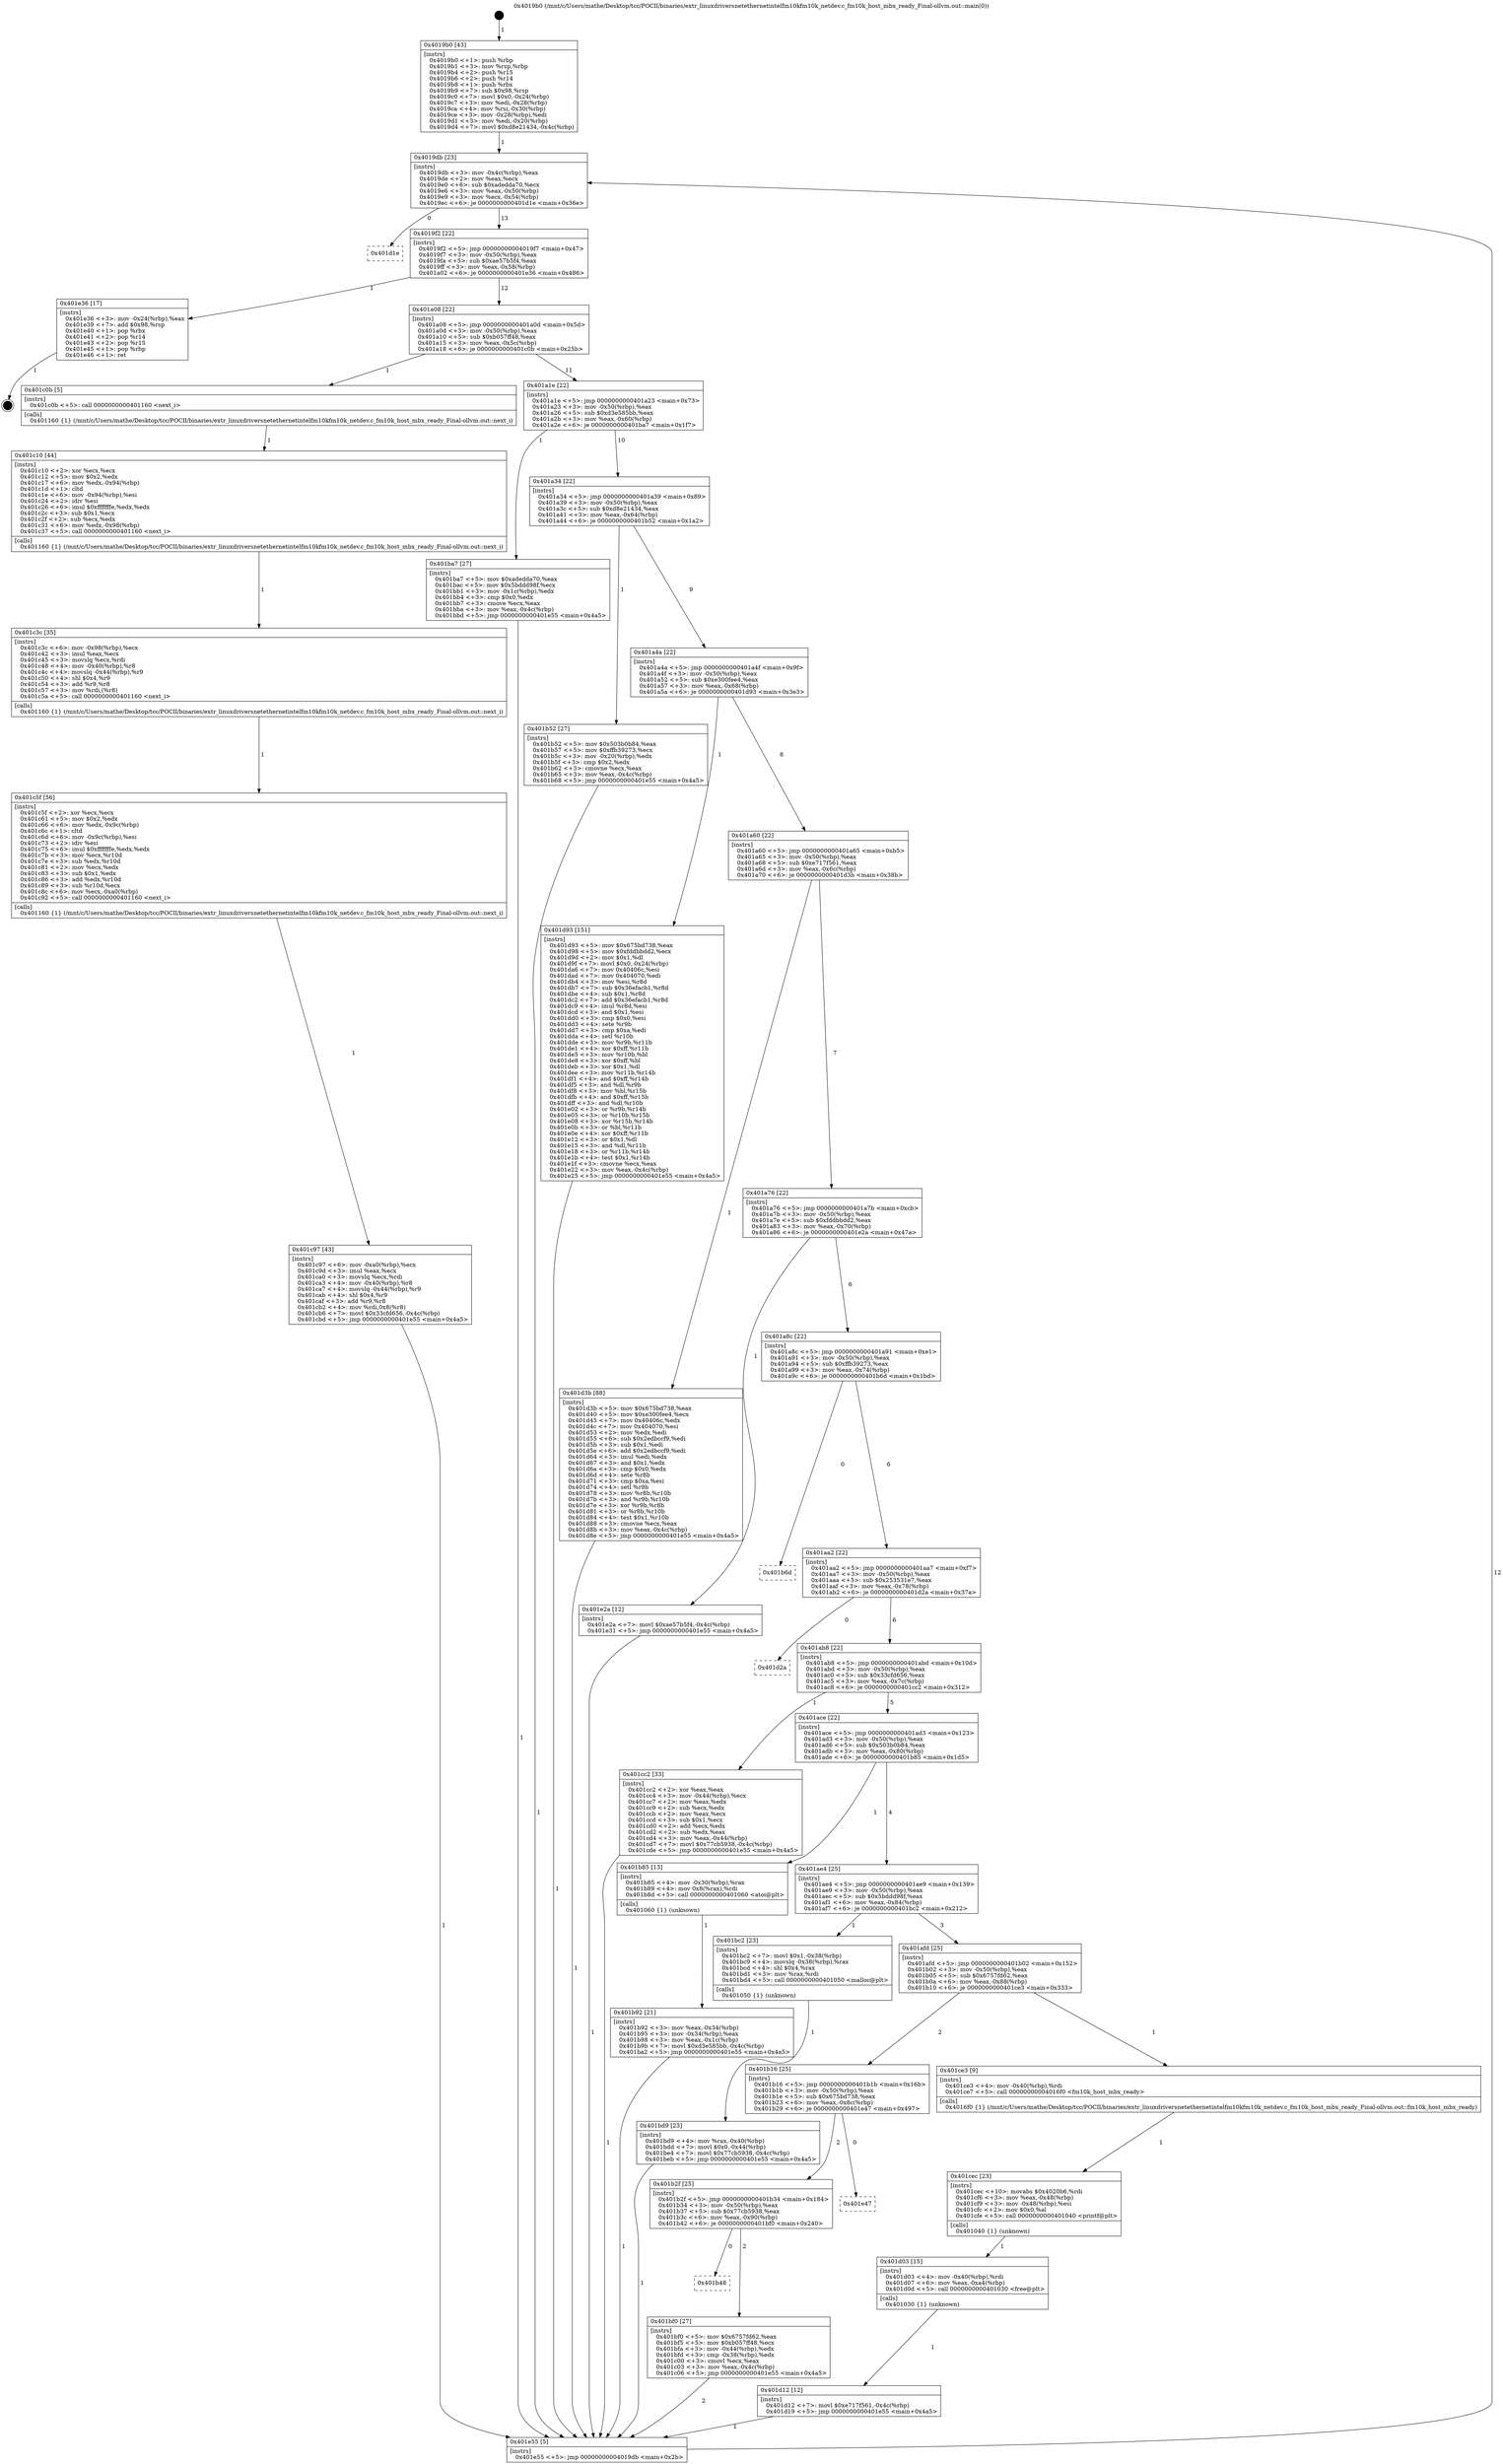 digraph "0x4019b0" {
  label = "0x4019b0 (/mnt/c/Users/mathe/Desktop/tcc/POCII/binaries/extr_linuxdriversnetethernetintelfm10kfm10k_netdev.c_fm10k_host_mbx_ready_Final-ollvm.out::main(0))"
  labelloc = "t"
  node[shape=record]

  Entry [label="",width=0.3,height=0.3,shape=circle,fillcolor=black,style=filled]
  "0x4019db" [label="{
     0x4019db [23]\l
     | [instrs]\l
     &nbsp;&nbsp;0x4019db \<+3\>: mov -0x4c(%rbp),%eax\l
     &nbsp;&nbsp;0x4019de \<+2\>: mov %eax,%ecx\l
     &nbsp;&nbsp;0x4019e0 \<+6\>: sub $0xadedda70,%ecx\l
     &nbsp;&nbsp;0x4019e6 \<+3\>: mov %eax,-0x50(%rbp)\l
     &nbsp;&nbsp;0x4019e9 \<+3\>: mov %ecx,-0x54(%rbp)\l
     &nbsp;&nbsp;0x4019ec \<+6\>: je 0000000000401d1e \<main+0x36e\>\l
  }"]
  "0x401d1e" [label="{
     0x401d1e\l
  }", style=dashed]
  "0x4019f2" [label="{
     0x4019f2 [22]\l
     | [instrs]\l
     &nbsp;&nbsp;0x4019f2 \<+5\>: jmp 00000000004019f7 \<main+0x47\>\l
     &nbsp;&nbsp;0x4019f7 \<+3\>: mov -0x50(%rbp),%eax\l
     &nbsp;&nbsp;0x4019fa \<+5\>: sub $0xae57b5f4,%eax\l
     &nbsp;&nbsp;0x4019ff \<+3\>: mov %eax,-0x58(%rbp)\l
     &nbsp;&nbsp;0x401a02 \<+6\>: je 0000000000401e36 \<main+0x486\>\l
  }"]
  Exit [label="",width=0.3,height=0.3,shape=circle,fillcolor=black,style=filled,peripheries=2]
  "0x401e36" [label="{
     0x401e36 [17]\l
     | [instrs]\l
     &nbsp;&nbsp;0x401e36 \<+3\>: mov -0x24(%rbp),%eax\l
     &nbsp;&nbsp;0x401e39 \<+7\>: add $0x98,%rsp\l
     &nbsp;&nbsp;0x401e40 \<+1\>: pop %rbx\l
     &nbsp;&nbsp;0x401e41 \<+2\>: pop %r14\l
     &nbsp;&nbsp;0x401e43 \<+2\>: pop %r15\l
     &nbsp;&nbsp;0x401e45 \<+1\>: pop %rbp\l
     &nbsp;&nbsp;0x401e46 \<+1\>: ret\l
  }"]
  "0x401a08" [label="{
     0x401a08 [22]\l
     | [instrs]\l
     &nbsp;&nbsp;0x401a08 \<+5\>: jmp 0000000000401a0d \<main+0x5d\>\l
     &nbsp;&nbsp;0x401a0d \<+3\>: mov -0x50(%rbp),%eax\l
     &nbsp;&nbsp;0x401a10 \<+5\>: sub $0xb057ff48,%eax\l
     &nbsp;&nbsp;0x401a15 \<+3\>: mov %eax,-0x5c(%rbp)\l
     &nbsp;&nbsp;0x401a18 \<+6\>: je 0000000000401c0b \<main+0x25b\>\l
  }"]
  "0x401d12" [label="{
     0x401d12 [12]\l
     | [instrs]\l
     &nbsp;&nbsp;0x401d12 \<+7\>: movl $0xe717f561,-0x4c(%rbp)\l
     &nbsp;&nbsp;0x401d19 \<+5\>: jmp 0000000000401e55 \<main+0x4a5\>\l
  }"]
  "0x401c0b" [label="{
     0x401c0b [5]\l
     | [instrs]\l
     &nbsp;&nbsp;0x401c0b \<+5\>: call 0000000000401160 \<next_i\>\l
     | [calls]\l
     &nbsp;&nbsp;0x401160 \{1\} (/mnt/c/Users/mathe/Desktop/tcc/POCII/binaries/extr_linuxdriversnetethernetintelfm10kfm10k_netdev.c_fm10k_host_mbx_ready_Final-ollvm.out::next_i)\l
  }"]
  "0x401a1e" [label="{
     0x401a1e [22]\l
     | [instrs]\l
     &nbsp;&nbsp;0x401a1e \<+5\>: jmp 0000000000401a23 \<main+0x73\>\l
     &nbsp;&nbsp;0x401a23 \<+3\>: mov -0x50(%rbp),%eax\l
     &nbsp;&nbsp;0x401a26 \<+5\>: sub $0xd3e585bb,%eax\l
     &nbsp;&nbsp;0x401a2b \<+3\>: mov %eax,-0x60(%rbp)\l
     &nbsp;&nbsp;0x401a2e \<+6\>: je 0000000000401ba7 \<main+0x1f7\>\l
  }"]
  "0x401d03" [label="{
     0x401d03 [15]\l
     | [instrs]\l
     &nbsp;&nbsp;0x401d03 \<+4\>: mov -0x40(%rbp),%rdi\l
     &nbsp;&nbsp;0x401d07 \<+6\>: mov %eax,-0xa4(%rbp)\l
     &nbsp;&nbsp;0x401d0d \<+5\>: call 0000000000401030 \<free@plt\>\l
     | [calls]\l
     &nbsp;&nbsp;0x401030 \{1\} (unknown)\l
  }"]
  "0x401ba7" [label="{
     0x401ba7 [27]\l
     | [instrs]\l
     &nbsp;&nbsp;0x401ba7 \<+5\>: mov $0xadedda70,%eax\l
     &nbsp;&nbsp;0x401bac \<+5\>: mov $0x5bddd98f,%ecx\l
     &nbsp;&nbsp;0x401bb1 \<+3\>: mov -0x1c(%rbp),%edx\l
     &nbsp;&nbsp;0x401bb4 \<+3\>: cmp $0x0,%edx\l
     &nbsp;&nbsp;0x401bb7 \<+3\>: cmove %ecx,%eax\l
     &nbsp;&nbsp;0x401bba \<+3\>: mov %eax,-0x4c(%rbp)\l
     &nbsp;&nbsp;0x401bbd \<+5\>: jmp 0000000000401e55 \<main+0x4a5\>\l
  }"]
  "0x401a34" [label="{
     0x401a34 [22]\l
     | [instrs]\l
     &nbsp;&nbsp;0x401a34 \<+5\>: jmp 0000000000401a39 \<main+0x89\>\l
     &nbsp;&nbsp;0x401a39 \<+3\>: mov -0x50(%rbp),%eax\l
     &nbsp;&nbsp;0x401a3c \<+5\>: sub $0xd8e21434,%eax\l
     &nbsp;&nbsp;0x401a41 \<+3\>: mov %eax,-0x64(%rbp)\l
     &nbsp;&nbsp;0x401a44 \<+6\>: je 0000000000401b52 \<main+0x1a2\>\l
  }"]
  "0x401cec" [label="{
     0x401cec [23]\l
     | [instrs]\l
     &nbsp;&nbsp;0x401cec \<+10\>: movabs $0x4020b6,%rdi\l
     &nbsp;&nbsp;0x401cf6 \<+3\>: mov %eax,-0x48(%rbp)\l
     &nbsp;&nbsp;0x401cf9 \<+3\>: mov -0x48(%rbp),%esi\l
     &nbsp;&nbsp;0x401cfc \<+2\>: mov $0x0,%al\l
     &nbsp;&nbsp;0x401cfe \<+5\>: call 0000000000401040 \<printf@plt\>\l
     | [calls]\l
     &nbsp;&nbsp;0x401040 \{1\} (unknown)\l
  }"]
  "0x401b52" [label="{
     0x401b52 [27]\l
     | [instrs]\l
     &nbsp;&nbsp;0x401b52 \<+5\>: mov $0x503b0b84,%eax\l
     &nbsp;&nbsp;0x401b57 \<+5\>: mov $0xffb39273,%ecx\l
     &nbsp;&nbsp;0x401b5c \<+3\>: mov -0x20(%rbp),%edx\l
     &nbsp;&nbsp;0x401b5f \<+3\>: cmp $0x2,%edx\l
     &nbsp;&nbsp;0x401b62 \<+3\>: cmovne %ecx,%eax\l
     &nbsp;&nbsp;0x401b65 \<+3\>: mov %eax,-0x4c(%rbp)\l
     &nbsp;&nbsp;0x401b68 \<+5\>: jmp 0000000000401e55 \<main+0x4a5\>\l
  }"]
  "0x401a4a" [label="{
     0x401a4a [22]\l
     | [instrs]\l
     &nbsp;&nbsp;0x401a4a \<+5\>: jmp 0000000000401a4f \<main+0x9f\>\l
     &nbsp;&nbsp;0x401a4f \<+3\>: mov -0x50(%rbp),%eax\l
     &nbsp;&nbsp;0x401a52 \<+5\>: sub $0xe300fee4,%eax\l
     &nbsp;&nbsp;0x401a57 \<+3\>: mov %eax,-0x68(%rbp)\l
     &nbsp;&nbsp;0x401a5a \<+6\>: je 0000000000401d93 \<main+0x3e3\>\l
  }"]
  "0x401e55" [label="{
     0x401e55 [5]\l
     | [instrs]\l
     &nbsp;&nbsp;0x401e55 \<+5\>: jmp 00000000004019db \<main+0x2b\>\l
  }"]
  "0x4019b0" [label="{
     0x4019b0 [43]\l
     | [instrs]\l
     &nbsp;&nbsp;0x4019b0 \<+1\>: push %rbp\l
     &nbsp;&nbsp;0x4019b1 \<+3\>: mov %rsp,%rbp\l
     &nbsp;&nbsp;0x4019b4 \<+2\>: push %r15\l
     &nbsp;&nbsp;0x4019b6 \<+2\>: push %r14\l
     &nbsp;&nbsp;0x4019b8 \<+1\>: push %rbx\l
     &nbsp;&nbsp;0x4019b9 \<+7\>: sub $0x98,%rsp\l
     &nbsp;&nbsp;0x4019c0 \<+7\>: movl $0x0,-0x24(%rbp)\l
     &nbsp;&nbsp;0x4019c7 \<+3\>: mov %edi,-0x28(%rbp)\l
     &nbsp;&nbsp;0x4019ca \<+4\>: mov %rsi,-0x30(%rbp)\l
     &nbsp;&nbsp;0x4019ce \<+3\>: mov -0x28(%rbp),%edi\l
     &nbsp;&nbsp;0x4019d1 \<+3\>: mov %edi,-0x20(%rbp)\l
     &nbsp;&nbsp;0x4019d4 \<+7\>: movl $0xd8e21434,-0x4c(%rbp)\l
  }"]
  "0x401c97" [label="{
     0x401c97 [43]\l
     | [instrs]\l
     &nbsp;&nbsp;0x401c97 \<+6\>: mov -0xa0(%rbp),%ecx\l
     &nbsp;&nbsp;0x401c9d \<+3\>: imul %eax,%ecx\l
     &nbsp;&nbsp;0x401ca0 \<+3\>: movslq %ecx,%rdi\l
     &nbsp;&nbsp;0x401ca3 \<+4\>: mov -0x40(%rbp),%r8\l
     &nbsp;&nbsp;0x401ca7 \<+4\>: movslq -0x44(%rbp),%r9\l
     &nbsp;&nbsp;0x401cab \<+4\>: shl $0x4,%r9\l
     &nbsp;&nbsp;0x401caf \<+3\>: add %r9,%r8\l
     &nbsp;&nbsp;0x401cb2 \<+4\>: mov %rdi,0x8(%r8)\l
     &nbsp;&nbsp;0x401cb6 \<+7\>: movl $0x33cfd656,-0x4c(%rbp)\l
     &nbsp;&nbsp;0x401cbd \<+5\>: jmp 0000000000401e55 \<main+0x4a5\>\l
  }"]
  "0x401d93" [label="{
     0x401d93 [151]\l
     | [instrs]\l
     &nbsp;&nbsp;0x401d93 \<+5\>: mov $0x675bd738,%eax\l
     &nbsp;&nbsp;0x401d98 \<+5\>: mov $0xfddbbdd2,%ecx\l
     &nbsp;&nbsp;0x401d9d \<+2\>: mov $0x1,%dl\l
     &nbsp;&nbsp;0x401d9f \<+7\>: movl $0x0,-0x24(%rbp)\l
     &nbsp;&nbsp;0x401da6 \<+7\>: mov 0x40406c,%esi\l
     &nbsp;&nbsp;0x401dad \<+7\>: mov 0x404070,%edi\l
     &nbsp;&nbsp;0x401db4 \<+3\>: mov %esi,%r8d\l
     &nbsp;&nbsp;0x401db7 \<+7\>: sub $0x36efacb1,%r8d\l
     &nbsp;&nbsp;0x401dbe \<+4\>: sub $0x1,%r8d\l
     &nbsp;&nbsp;0x401dc2 \<+7\>: add $0x36efacb1,%r8d\l
     &nbsp;&nbsp;0x401dc9 \<+4\>: imul %r8d,%esi\l
     &nbsp;&nbsp;0x401dcd \<+3\>: and $0x1,%esi\l
     &nbsp;&nbsp;0x401dd0 \<+3\>: cmp $0x0,%esi\l
     &nbsp;&nbsp;0x401dd3 \<+4\>: sete %r9b\l
     &nbsp;&nbsp;0x401dd7 \<+3\>: cmp $0xa,%edi\l
     &nbsp;&nbsp;0x401dda \<+4\>: setl %r10b\l
     &nbsp;&nbsp;0x401dde \<+3\>: mov %r9b,%r11b\l
     &nbsp;&nbsp;0x401de1 \<+4\>: xor $0xff,%r11b\l
     &nbsp;&nbsp;0x401de5 \<+3\>: mov %r10b,%bl\l
     &nbsp;&nbsp;0x401de8 \<+3\>: xor $0xff,%bl\l
     &nbsp;&nbsp;0x401deb \<+3\>: xor $0x1,%dl\l
     &nbsp;&nbsp;0x401dee \<+3\>: mov %r11b,%r14b\l
     &nbsp;&nbsp;0x401df1 \<+4\>: and $0xff,%r14b\l
     &nbsp;&nbsp;0x401df5 \<+3\>: and %dl,%r9b\l
     &nbsp;&nbsp;0x401df8 \<+3\>: mov %bl,%r15b\l
     &nbsp;&nbsp;0x401dfb \<+4\>: and $0xff,%r15b\l
     &nbsp;&nbsp;0x401dff \<+3\>: and %dl,%r10b\l
     &nbsp;&nbsp;0x401e02 \<+3\>: or %r9b,%r14b\l
     &nbsp;&nbsp;0x401e05 \<+3\>: or %r10b,%r15b\l
     &nbsp;&nbsp;0x401e08 \<+3\>: xor %r15b,%r14b\l
     &nbsp;&nbsp;0x401e0b \<+3\>: or %bl,%r11b\l
     &nbsp;&nbsp;0x401e0e \<+4\>: xor $0xff,%r11b\l
     &nbsp;&nbsp;0x401e12 \<+3\>: or $0x1,%dl\l
     &nbsp;&nbsp;0x401e15 \<+3\>: and %dl,%r11b\l
     &nbsp;&nbsp;0x401e18 \<+3\>: or %r11b,%r14b\l
     &nbsp;&nbsp;0x401e1b \<+4\>: test $0x1,%r14b\l
     &nbsp;&nbsp;0x401e1f \<+3\>: cmovne %ecx,%eax\l
     &nbsp;&nbsp;0x401e22 \<+3\>: mov %eax,-0x4c(%rbp)\l
     &nbsp;&nbsp;0x401e25 \<+5\>: jmp 0000000000401e55 \<main+0x4a5\>\l
  }"]
  "0x401a60" [label="{
     0x401a60 [22]\l
     | [instrs]\l
     &nbsp;&nbsp;0x401a60 \<+5\>: jmp 0000000000401a65 \<main+0xb5\>\l
     &nbsp;&nbsp;0x401a65 \<+3\>: mov -0x50(%rbp),%eax\l
     &nbsp;&nbsp;0x401a68 \<+5\>: sub $0xe717f561,%eax\l
     &nbsp;&nbsp;0x401a6d \<+3\>: mov %eax,-0x6c(%rbp)\l
     &nbsp;&nbsp;0x401a70 \<+6\>: je 0000000000401d3b \<main+0x38b\>\l
  }"]
  "0x401c5f" [label="{
     0x401c5f [56]\l
     | [instrs]\l
     &nbsp;&nbsp;0x401c5f \<+2\>: xor %ecx,%ecx\l
     &nbsp;&nbsp;0x401c61 \<+5\>: mov $0x2,%edx\l
     &nbsp;&nbsp;0x401c66 \<+6\>: mov %edx,-0x9c(%rbp)\l
     &nbsp;&nbsp;0x401c6c \<+1\>: cltd\l
     &nbsp;&nbsp;0x401c6d \<+6\>: mov -0x9c(%rbp),%esi\l
     &nbsp;&nbsp;0x401c73 \<+2\>: idiv %esi\l
     &nbsp;&nbsp;0x401c75 \<+6\>: imul $0xfffffffe,%edx,%edx\l
     &nbsp;&nbsp;0x401c7b \<+3\>: mov %ecx,%r10d\l
     &nbsp;&nbsp;0x401c7e \<+3\>: sub %edx,%r10d\l
     &nbsp;&nbsp;0x401c81 \<+2\>: mov %ecx,%edx\l
     &nbsp;&nbsp;0x401c83 \<+3\>: sub $0x1,%edx\l
     &nbsp;&nbsp;0x401c86 \<+3\>: add %edx,%r10d\l
     &nbsp;&nbsp;0x401c89 \<+3\>: sub %r10d,%ecx\l
     &nbsp;&nbsp;0x401c8c \<+6\>: mov %ecx,-0xa0(%rbp)\l
     &nbsp;&nbsp;0x401c92 \<+5\>: call 0000000000401160 \<next_i\>\l
     | [calls]\l
     &nbsp;&nbsp;0x401160 \{1\} (/mnt/c/Users/mathe/Desktop/tcc/POCII/binaries/extr_linuxdriversnetethernetintelfm10kfm10k_netdev.c_fm10k_host_mbx_ready_Final-ollvm.out::next_i)\l
  }"]
  "0x401d3b" [label="{
     0x401d3b [88]\l
     | [instrs]\l
     &nbsp;&nbsp;0x401d3b \<+5\>: mov $0x675bd738,%eax\l
     &nbsp;&nbsp;0x401d40 \<+5\>: mov $0xe300fee4,%ecx\l
     &nbsp;&nbsp;0x401d45 \<+7\>: mov 0x40406c,%edx\l
     &nbsp;&nbsp;0x401d4c \<+7\>: mov 0x404070,%esi\l
     &nbsp;&nbsp;0x401d53 \<+2\>: mov %edx,%edi\l
     &nbsp;&nbsp;0x401d55 \<+6\>: sub $0x2edbccf9,%edi\l
     &nbsp;&nbsp;0x401d5b \<+3\>: sub $0x1,%edi\l
     &nbsp;&nbsp;0x401d5e \<+6\>: add $0x2edbccf9,%edi\l
     &nbsp;&nbsp;0x401d64 \<+3\>: imul %edi,%edx\l
     &nbsp;&nbsp;0x401d67 \<+3\>: and $0x1,%edx\l
     &nbsp;&nbsp;0x401d6a \<+3\>: cmp $0x0,%edx\l
     &nbsp;&nbsp;0x401d6d \<+4\>: sete %r8b\l
     &nbsp;&nbsp;0x401d71 \<+3\>: cmp $0xa,%esi\l
     &nbsp;&nbsp;0x401d74 \<+4\>: setl %r9b\l
     &nbsp;&nbsp;0x401d78 \<+3\>: mov %r8b,%r10b\l
     &nbsp;&nbsp;0x401d7b \<+3\>: and %r9b,%r10b\l
     &nbsp;&nbsp;0x401d7e \<+3\>: xor %r9b,%r8b\l
     &nbsp;&nbsp;0x401d81 \<+3\>: or %r8b,%r10b\l
     &nbsp;&nbsp;0x401d84 \<+4\>: test $0x1,%r10b\l
     &nbsp;&nbsp;0x401d88 \<+3\>: cmovne %ecx,%eax\l
     &nbsp;&nbsp;0x401d8b \<+3\>: mov %eax,-0x4c(%rbp)\l
     &nbsp;&nbsp;0x401d8e \<+5\>: jmp 0000000000401e55 \<main+0x4a5\>\l
  }"]
  "0x401a76" [label="{
     0x401a76 [22]\l
     | [instrs]\l
     &nbsp;&nbsp;0x401a76 \<+5\>: jmp 0000000000401a7b \<main+0xcb\>\l
     &nbsp;&nbsp;0x401a7b \<+3\>: mov -0x50(%rbp),%eax\l
     &nbsp;&nbsp;0x401a7e \<+5\>: sub $0xfddbbdd2,%eax\l
     &nbsp;&nbsp;0x401a83 \<+3\>: mov %eax,-0x70(%rbp)\l
     &nbsp;&nbsp;0x401a86 \<+6\>: je 0000000000401e2a \<main+0x47a\>\l
  }"]
  "0x401c3c" [label="{
     0x401c3c [35]\l
     | [instrs]\l
     &nbsp;&nbsp;0x401c3c \<+6\>: mov -0x98(%rbp),%ecx\l
     &nbsp;&nbsp;0x401c42 \<+3\>: imul %eax,%ecx\l
     &nbsp;&nbsp;0x401c45 \<+3\>: movslq %ecx,%rdi\l
     &nbsp;&nbsp;0x401c48 \<+4\>: mov -0x40(%rbp),%r8\l
     &nbsp;&nbsp;0x401c4c \<+4\>: movslq -0x44(%rbp),%r9\l
     &nbsp;&nbsp;0x401c50 \<+4\>: shl $0x4,%r9\l
     &nbsp;&nbsp;0x401c54 \<+3\>: add %r9,%r8\l
     &nbsp;&nbsp;0x401c57 \<+3\>: mov %rdi,(%r8)\l
     &nbsp;&nbsp;0x401c5a \<+5\>: call 0000000000401160 \<next_i\>\l
     | [calls]\l
     &nbsp;&nbsp;0x401160 \{1\} (/mnt/c/Users/mathe/Desktop/tcc/POCII/binaries/extr_linuxdriversnetethernetintelfm10kfm10k_netdev.c_fm10k_host_mbx_ready_Final-ollvm.out::next_i)\l
  }"]
  "0x401e2a" [label="{
     0x401e2a [12]\l
     | [instrs]\l
     &nbsp;&nbsp;0x401e2a \<+7\>: movl $0xae57b5f4,-0x4c(%rbp)\l
     &nbsp;&nbsp;0x401e31 \<+5\>: jmp 0000000000401e55 \<main+0x4a5\>\l
  }"]
  "0x401a8c" [label="{
     0x401a8c [22]\l
     | [instrs]\l
     &nbsp;&nbsp;0x401a8c \<+5\>: jmp 0000000000401a91 \<main+0xe1\>\l
     &nbsp;&nbsp;0x401a91 \<+3\>: mov -0x50(%rbp),%eax\l
     &nbsp;&nbsp;0x401a94 \<+5\>: sub $0xffb39273,%eax\l
     &nbsp;&nbsp;0x401a99 \<+3\>: mov %eax,-0x74(%rbp)\l
     &nbsp;&nbsp;0x401a9c \<+6\>: je 0000000000401b6d \<main+0x1bd\>\l
  }"]
  "0x401c10" [label="{
     0x401c10 [44]\l
     | [instrs]\l
     &nbsp;&nbsp;0x401c10 \<+2\>: xor %ecx,%ecx\l
     &nbsp;&nbsp;0x401c12 \<+5\>: mov $0x2,%edx\l
     &nbsp;&nbsp;0x401c17 \<+6\>: mov %edx,-0x94(%rbp)\l
     &nbsp;&nbsp;0x401c1d \<+1\>: cltd\l
     &nbsp;&nbsp;0x401c1e \<+6\>: mov -0x94(%rbp),%esi\l
     &nbsp;&nbsp;0x401c24 \<+2\>: idiv %esi\l
     &nbsp;&nbsp;0x401c26 \<+6\>: imul $0xfffffffe,%edx,%edx\l
     &nbsp;&nbsp;0x401c2c \<+3\>: sub $0x1,%ecx\l
     &nbsp;&nbsp;0x401c2f \<+2\>: sub %ecx,%edx\l
     &nbsp;&nbsp;0x401c31 \<+6\>: mov %edx,-0x98(%rbp)\l
     &nbsp;&nbsp;0x401c37 \<+5\>: call 0000000000401160 \<next_i\>\l
     | [calls]\l
     &nbsp;&nbsp;0x401160 \{1\} (/mnt/c/Users/mathe/Desktop/tcc/POCII/binaries/extr_linuxdriversnetethernetintelfm10kfm10k_netdev.c_fm10k_host_mbx_ready_Final-ollvm.out::next_i)\l
  }"]
  "0x401b6d" [label="{
     0x401b6d\l
  }", style=dashed]
  "0x401aa2" [label="{
     0x401aa2 [22]\l
     | [instrs]\l
     &nbsp;&nbsp;0x401aa2 \<+5\>: jmp 0000000000401aa7 \<main+0xf7\>\l
     &nbsp;&nbsp;0x401aa7 \<+3\>: mov -0x50(%rbp),%eax\l
     &nbsp;&nbsp;0x401aaa \<+5\>: sub $0x253531e7,%eax\l
     &nbsp;&nbsp;0x401aaf \<+3\>: mov %eax,-0x78(%rbp)\l
     &nbsp;&nbsp;0x401ab2 \<+6\>: je 0000000000401d2a \<main+0x37a\>\l
  }"]
  "0x401b48" [label="{
     0x401b48\l
  }", style=dashed]
  "0x401d2a" [label="{
     0x401d2a\l
  }", style=dashed]
  "0x401ab8" [label="{
     0x401ab8 [22]\l
     | [instrs]\l
     &nbsp;&nbsp;0x401ab8 \<+5\>: jmp 0000000000401abd \<main+0x10d\>\l
     &nbsp;&nbsp;0x401abd \<+3\>: mov -0x50(%rbp),%eax\l
     &nbsp;&nbsp;0x401ac0 \<+5\>: sub $0x33cfd656,%eax\l
     &nbsp;&nbsp;0x401ac5 \<+3\>: mov %eax,-0x7c(%rbp)\l
     &nbsp;&nbsp;0x401ac8 \<+6\>: je 0000000000401cc2 \<main+0x312\>\l
  }"]
  "0x401bf0" [label="{
     0x401bf0 [27]\l
     | [instrs]\l
     &nbsp;&nbsp;0x401bf0 \<+5\>: mov $0x6757fd62,%eax\l
     &nbsp;&nbsp;0x401bf5 \<+5\>: mov $0xb057ff48,%ecx\l
     &nbsp;&nbsp;0x401bfa \<+3\>: mov -0x44(%rbp),%edx\l
     &nbsp;&nbsp;0x401bfd \<+3\>: cmp -0x38(%rbp),%edx\l
     &nbsp;&nbsp;0x401c00 \<+3\>: cmovl %ecx,%eax\l
     &nbsp;&nbsp;0x401c03 \<+3\>: mov %eax,-0x4c(%rbp)\l
     &nbsp;&nbsp;0x401c06 \<+5\>: jmp 0000000000401e55 \<main+0x4a5\>\l
  }"]
  "0x401cc2" [label="{
     0x401cc2 [33]\l
     | [instrs]\l
     &nbsp;&nbsp;0x401cc2 \<+2\>: xor %eax,%eax\l
     &nbsp;&nbsp;0x401cc4 \<+3\>: mov -0x44(%rbp),%ecx\l
     &nbsp;&nbsp;0x401cc7 \<+2\>: mov %eax,%edx\l
     &nbsp;&nbsp;0x401cc9 \<+2\>: sub %ecx,%edx\l
     &nbsp;&nbsp;0x401ccb \<+2\>: mov %eax,%ecx\l
     &nbsp;&nbsp;0x401ccd \<+3\>: sub $0x1,%ecx\l
     &nbsp;&nbsp;0x401cd0 \<+2\>: add %ecx,%edx\l
     &nbsp;&nbsp;0x401cd2 \<+2\>: sub %edx,%eax\l
     &nbsp;&nbsp;0x401cd4 \<+3\>: mov %eax,-0x44(%rbp)\l
     &nbsp;&nbsp;0x401cd7 \<+7\>: movl $0x77cb5938,-0x4c(%rbp)\l
     &nbsp;&nbsp;0x401cde \<+5\>: jmp 0000000000401e55 \<main+0x4a5\>\l
  }"]
  "0x401ace" [label="{
     0x401ace [22]\l
     | [instrs]\l
     &nbsp;&nbsp;0x401ace \<+5\>: jmp 0000000000401ad3 \<main+0x123\>\l
     &nbsp;&nbsp;0x401ad3 \<+3\>: mov -0x50(%rbp),%eax\l
     &nbsp;&nbsp;0x401ad6 \<+5\>: sub $0x503b0b84,%eax\l
     &nbsp;&nbsp;0x401adb \<+3\>: mov %eax,-0x80(%rbp)\l
     &nbsp;&nbsp;0x401ade \<+6\>: je 0000000000401b85 \<main+0x1d5\>\l
  }"]
  "0x401b2f" [label="{
     0x401b2f [25]\l
     | [instrs]\l
     &nbsp;&nbsp;0x401b2f \<+5\>: jmp 0000000000401b34 \<main+0x184\>\l
     &nbsp;&nbsp;0x401b34 \<+3\>: mov -0x50(%rbp),%eax\l
     &nbsp;&nbsp;0x401b37 \<+5\>: sub $0x77cb5938,%eax\l
     &nbsp;&nbsp;0x401b3c \<+6\>: mov %eax,-0x90(%rbp)\l
     &nbsp;&nbsp;0x401b42 \<+6\>: je 0000000000401bf0 \<main+0x240\>\l
  }"]
  "0x401b85" [label="{
     0x401b85 [13]\l
     | [instrs]\l
     &nbsp;&nbsp;0x401b85 \<+4\>: mov -0x30(%rbp),%rax\l
     &nbsp;&nbsp;0x401b89 \<+4\>: mov 0x8(%rax),%rdi\l
     &nbsp;&nbsp;0x401b8d \<+5\>: call 0000000000401060 \<atoi@plt\>\l
     | [calls]\l
     &nbsp;&nbsp;0x401060 \{1\} (unknown)\l
  }"]
  "0x401ae4" [label="{
     0x401ae4 [25]\l
     | [instrs]\l
     &nbsp;&nbsp;0x401ae4 \<+5\>: jmp 0000000000401ae9 \<main+0x139\>\l
     &nbsp;&nbsp;0x401ae9 \<+3\>: mov -0x50(%rbp),%eax\l
     &nbsp;&nbsp;0x401aec \<+5\>: sub $0x5bddd98f,%eax\l
     &nbsp;&nbsp;0x401af1 \<+6\>: mov %eax,-0x84(%rbp)\l
     &nbsp;&nbsp;0x401af7 \<+6\>: je 0000000000401bc2 \<main+0x212\>\l
  }"]
  "0x401b92" [label="{
     0x401b92 [21]\l
     | [instrs]\l
     &nbsp;&nbsp;0x401b92 \<+3\>: mov %eax,-0x34(%rbp)\l
     &nbsp;&nbsp;0x401b95 \<+3\>: mov -0x34(%rbp),%eax\l
     &nbsp;&nbsp;0x401b98 \<+3\>: mov %eax,-0x1c(%rbp)\l
     &nbsp;&nbsp;0x401b9b \<+7\>: movl $0xd3e585bb,-0x4c(%rbp)\l
     &nbsp;&nbsp;0x401ba2 \<+5\>: jmp 0000000000401e55 \<main+0x4a5\>\l
  }"]
  "0x401e47" [label="{
     0x401e47\l
  }", style=dashed]
  "0x401bc2" [label="{
     0x401bc2 [23]\l
     | [instrs]\l
     &nbsp;&nbsp;0x401bc2 \<+7\>: movl $0x1,-0x38(%rbp)\l
     &nbsp;&nbsp;0x401bc9 \<+4\>: movslq -0x38(%rbp),%rax\l
     &nbsp;&nbsp;0x401bcd \<+4\>: shl $0x4,%rax\l
     &nbsp;&nbsp;0x401bd1 \<+3\>: mov %rax,%rdi\l
     &nbsp;&nbsp;0x401bd4 \<+5\>: call 0000000000401050 \<malloc@plt\>\l
     | [calls]\l
     &nbsp;&nbsp;0x401050 \{1\} (unknown)\l
  }"]
  "0x401afd" [label="{
     0x401afd [25]\l
     | [instrs]\l
     &nbsp;&nbsp;0x401afd \<+5\>: jmp 0000000000401b02 \<main+0x152\>\l
     &nbsp;&nbsp;0x401b02 \<+3\>: mov -0x50(%rbp),%eax\l
     &nbsp;&nbsp;0x401b05 \<+5\>: sub $0x6757fd62,%eax\l
     &nbsp;&nbsp;0x401b0a \<+6\>: mov %eax,-0x88(%rbp)\l
     &nbsp;&nbsp;0x401b10 \<+6\>: je 0000000000401ce3 \<main+0x333\>\l
  }"]
  "0x401bd9" [label="{
     0x401bd9 [23]\l
     | [instrs]\l
     &nbsp;&nbsp;0x401bd9 \<+4\>: mov %rax,-0x40(%rbp)\l
     &nbsp;&nbsp;0x401bdd \<+7\>: movl $0x0,-0x44(%rbp)\l
     &nbsp;&nbsp;0x401be4 \<+7\>: movl $0x77cb5938,-0x4c(%rbp)\l
     &nbsp;&nbsp;0x401beb \<+5\>: jmp 0000000000401e55 \<main+0x4a5\>\l
  }"]
  "0x401b16" [label="{
     0x401b16 [25]\l
     | [instrs]\l
     &nbsp;&nbsp;0x401b16 \<+5\>: jmp 0000000000401b1b \<main+0x16b\>\l
     &nbsp;&nbsp;0x401b1b \<+3\>: mov -0x50(%rbp),%eax\l
     &nbsp;&nbsp;0x401b1e \<+5\>: sub $0x675bd738,%eax\l
     &nbsp;&nbsp;0x401b23 \<+6\>: mov %eax,-0x8c(%rbp)\l
     &nbsp;&nbsp;0x401b29 \<+6\>: je 0000000000401e47 \<main+0x497\>\l
  }"]
  "0x401ce3" [label="{
     0x401ce3 [9]\l
     | [instrs]\l
     &nbsp;&nbsp;0x401ce3 \<+4\>: mov -0x40(%rbp),%rdi\l
     &nbsp;&nbsp;0x401ce7 \<+5\>: call 00000000004016f0 \<fm10k_host_mbx_ready\>\l
     | [calls]\l
     &nbsp;&nbsp;0x4016f0 \{1\} (/mnt/c/Users/mathe/Desktop/tcc/POCII/binaries/extr_linuxdriversnetethernetintelfm10kfm10k_netdev.c_fm10k_host_mbx_ready_Final-ollvm.out::fm10k_host_mbx_ready)\l
  }"]
  Entry -> "0x4019b0" [label=" 1"]
  "0x4019db" -> "0x401d1e" [label=" 0"]
  "0x4019db" -> "0x4019f2" [label=" 13"]
  "0x401e36" -> Exit [label=" 1"]
  "0x4019f2" -> "0x401e36" [label=" 1"]
  "0x4019f2" -> "0x401a08" [label=" 12"]
  "0x401e2a" -> "0x401e55" [label=" 1"]
  "0x401a08" -> "0x401c0b" [label=" 1"]
  "0x401a08" -> "0x401a1e" [label=" 11"]
  "0x401d93" -> "0x401e55" [label=" 1"]
  "0x401a1e" -> "0x401ba7" [label=" 1"]
  "0x401a1e" -> "0x401a34" [label=" 10"]
  "0x401d3b" -> "0x401e55" [label=" 1"]
  "0x401a34" -> "0x401b52" [label=" 1"]
  "0x401a34" -> "0x401a4a" [label=" 9"]
  "0x401b52" -> "0x401e55" [label=" 1"]
  "0x4019b0" -> "0x4019db" [label=" 1"]
  "0x401e55" -> "0x4019db" [label=" 12"]
  "0x401d12" -> "0x401e55" [label=" 1"]
  "0x401a4a" -> "0x401d93" [label=" 1"]
  "0x401a4a" -> "0x401a60" [label=" 8"]
  "0x401d03" -> "0x401d12" [label=" 1"]
  "0x401a60" -> "0x401d3b" [label=" 1"]
  "0x401a60" -> "0x401a76" [label=" 7"]
  "0x401cec" -> "0x401d03" [label=" 1"]
  "0x401a76" -> "0x401e2a" [label=" 1"]
  "0x401a76" -> "0x401a8c" [label=" 6"]
  "0x401ce3" -> "0x401cec" [label=" 1"]
  "0x401a8c" -> "0x401b6d" [label=" 0"]
  "0x401a8c" -> "0x401aa2" [label=" 6"]
  "0x401cc2" -> "0x401e55" [label=" 1"]
  "0x401aa2" -> "0x401d2a" [label=" 0"]
  "0x401aa2" -> "0x401ab8" [label=" 6"]
  "0x401c97" -> "0x401e55" [label=" 1"]
  "0x401ab8" -> "0x401cc2" [label=" 1"]
  "0x401ab8" -> "0x401ace" [label=" 5"]
  "0x401c5f" -> "0x401c97" [label=" 1"]
  "0x401ace" -> "0x401b85" [label=" 1"]
  "0x401ace" -> "0x401ae4" [label=" 4"]
  "0x401b85" -> "0x401b92" [label=" 1"]
  "0x401b92" -> "0x401e55" [label=" 1"]
  "0x401ba7" -> "0x401e55" [label=" 1"]
  "0x401c10" -> "0x401c3c" [label=" 1"]
  "0x401ae4" -> "0x401bc2" [label=" 1"]
  "0x401ae4" -> "0x401afd" [label=" 3"]
  "0x401bc2" -> "0x401bd9" [label=" 1"]
  "0x401bd9" -> "0x401e55" [label=" 1"]
  "0x401c0b" -> "0x401c10" [label=" 1"]
  "0x401afd" -> "0x401ce3" [label=" 1"]
  "0x401afd" -> "0x401b16" [label=" 2"]
  "0x401bf0" -> "0x401e55" [label=" 2"]
  "0x401b16" -> "0x401e47" [label=" 0"]
  "0x401b16" -> "0x401b2f" [label=" 2"]
  "0x401c3c" -> "0x401c5f" [label=" 1"]
  "0x401b2f" -> "0x401bf0" [label=" 2"]
  "0x401b2f" -> "0x401b48" [label=" 0"]
}
